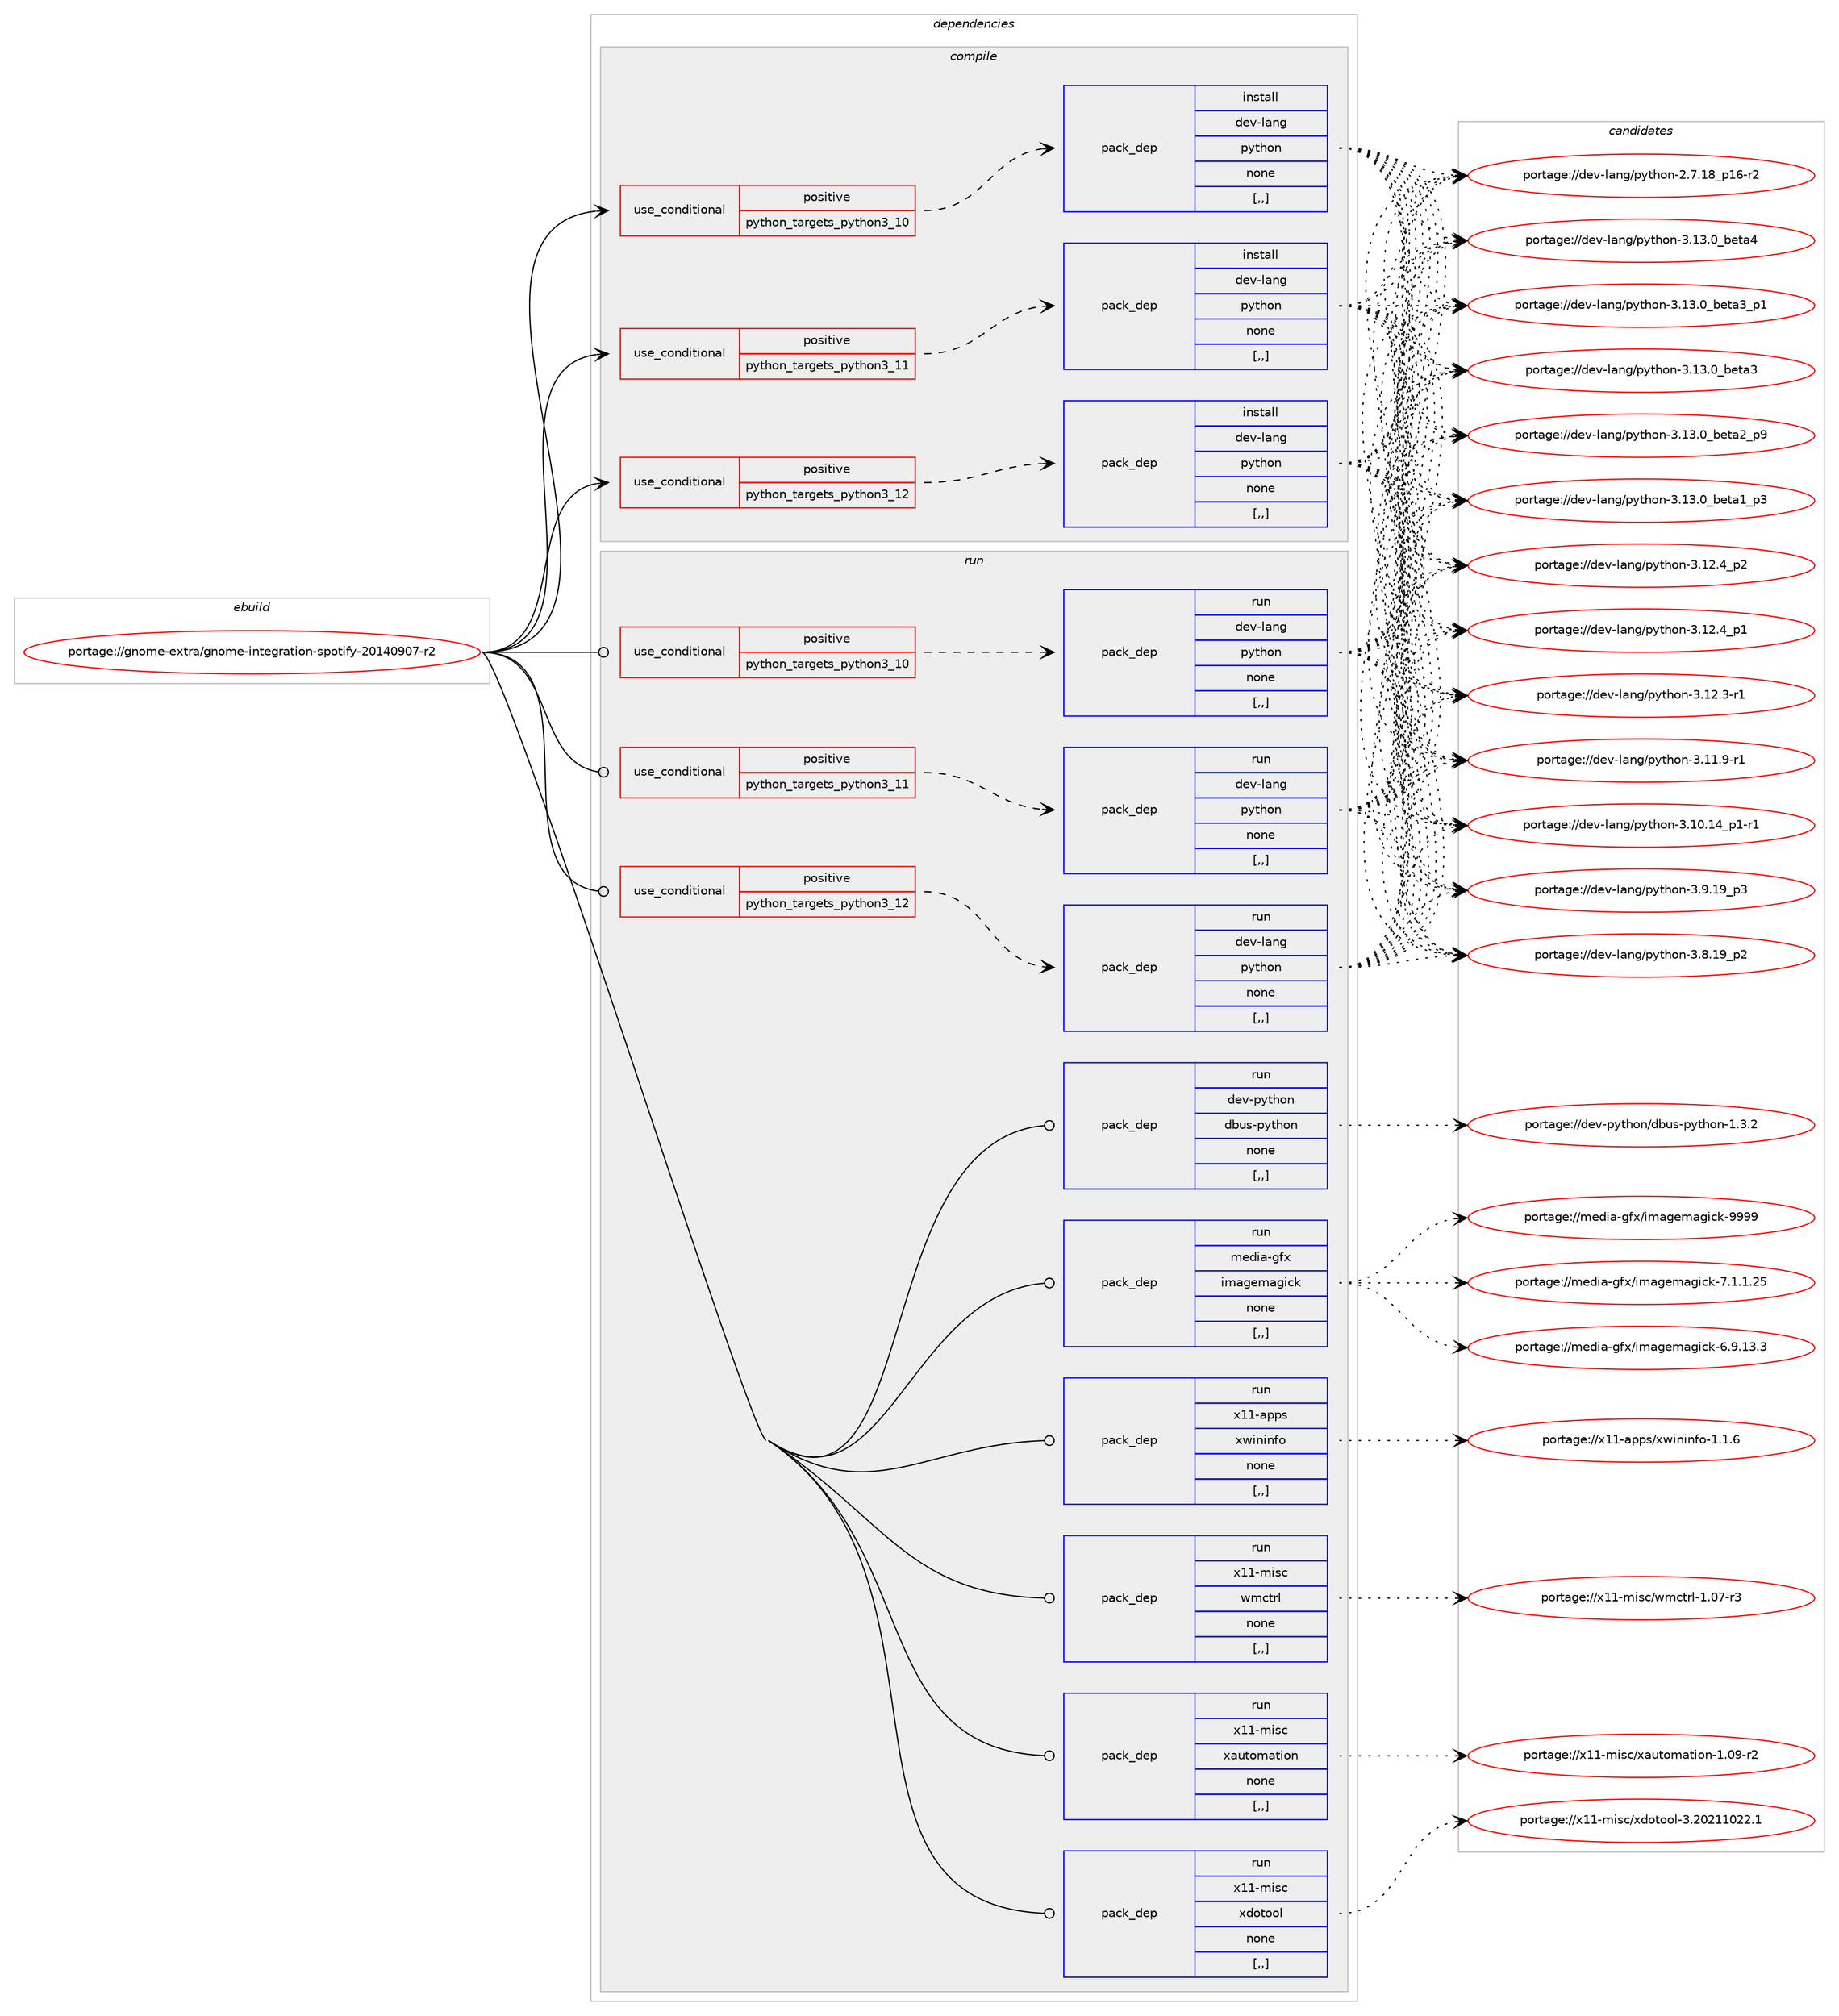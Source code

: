 digraph prolog {

# *************
# Graph options
# *************

newrank=true;
concentrate=true;
compound=true;
graph [rankdir=LR,fontname=Helvetica,fontsize=10,ranksep=1.5];#, ranksep=2.5, nodesep=0.2];
edge  [arrowhead=vee];
node  [fontname=Helvetica,fontsize=10];

# **********
# The ebuild
# **********

subgraph cluster_leftcol {
color=gray;
label=<<i>ebuild</i>>;
id [label="portage://gnome-extra/gnome-integration-spotify-20140907-r2", color=red, width=4, href="../gnome-extra/gnome-integration-spotify-20140907-r2.svg"];
}

# ****************
# The dependencies
# ****************

subgraph cluster_midcol {
color=gray;
label=<<i>dependencies</i>>;
subgraph cluster_compile {
fillcolor="#eeeeee";
style=filled;
label=<<i>compile</i>>;
subgraph cond65738 {
dependency240032 [label=<<TABLE BORDER="0" CELLBORDER="1" CELLSPACING="0" CELLPADDING="4"><TR><TD ROWSPAN="3" CELLPADDING="10">use_conditional</TD></TR><TR><TD>positive</TD></TR><TR><TD>python_targets_python3_10</TD></TR></TABLE>>, shape=none, color=red];
subgraph pack172758 {
dependency240033 [label=<<TABLE BORDER="0" CELLBORDER="1" CELLSPACING="0" CELLPADDING="4" WIDTH="220"><TR><TD ROWSPAN="6" CELLPADDING="30">pack_dep</TD></TR><TR><TD WIDTH="110">install</TD></TR><TR><TD>dev-lang</TD></TR><TR><TD>python</TD></TR><TR><TD>none</TD></TR><TR><TD>[,,]</TD></TR></TABLE>>, shape=none, color=blue];
}
dependency240032:e -> dependency240033:w [weight=20,style="dashed",arrowhead="vee"];
}
id:e -> dependency240032:w [weight=20,style="solid",arrowhead="vee"];
subgraph cond65739 {
dependency240034 [label=<<TABLE BORDER="0" CELLBORDER="1" CELLSPACING="0" CELLPADDING="4"><TR><TD ROWSPAN="3" CELLPADDING="10">use_conditional</TD></TR><TR><TD>positive</TD></TR><TR><TD>python_targets_python3_11</TD></TR></TABLE>>, shape=none, color=red];
subgraph pack172759 {
dependency240035 [label=<<TABLE BORDER="0" CELLBORDER="1" CELLSPACING="0" CELLPADDING="4" WIDTH="220"><TR><TD ROWSPAN="6" CELLPADDING="30">pack_dep</TD></TR><TR><TD WIDTH="110">install</TD></TR><TR><TD>dev-lang</TD></TR><TR><TD>python</TD></TR><TR><TD>none</TD></TR><TR><TD>[,,]</TD></TR></TABLE>>, shape=none, color=blue];
}
dependency240034:e -> dependency240035:w [weight=20,style="dashed",arrowhead="vee"];
}
id:e -> dependency240034:w [weight=20,style="solid",arrowhead="vee"];
subgraph cond65740 {
dependency240036 [label=<<TABLE BORDER="0" CELLBORDER="1" CELLSPACING="0" CELLPADDING="4"><TR><TD ROWSPAN="3" CELLPADDING="10">use_conditional</TD></TR><TR><TD>positive</TD></TR><TR><TD>python_targets_python3_12</TD></TR></TABLE>>, shape=none, color=red];
subgraph pack172760 {
dependency240037 [label=<<TABLE BORDER="0" CELLBORDER="1" CELLSPACING="0" CELLPADDING="4" WIDTH="220"><TR><TD ROWSPAN="6" CELLPADDING="30">pack_dep</TD></TR><TR><TD WIDTH="110">install</TD></TR><TR><TD>dev-lang</TD></TR><TR><TD>python</TD></TR><TR><TD>none</TD></TR><TR><TD>[,,]</TD></TR></TABLE>>, shape=none, color=blue];
}
dependency240036:e -> dependency240037:w [weight=20,style="dashed",arrowhead="vee"];
}
id:e -> dependency240036:w [weight=20,style="solid",arrowhead="vee"];
}
subgraph cluster_compileandrun {
fillcolor="#eeeeee";
style=filled;
label=<<i>compile and run</i>>;
}
subgraph cluster_run {
fillcolor="#eeeeee";
style=filled;
label=<<i>run</i>>;
subgraph cond65741 {
dependency240038 [label=<<TABLE BORDER="0" CELLBORDER="1" CELLSPACING="0" CELLPADDING="4"><TR><TD ROWSPAN="3" CELLPADDING="10">use_conditional</TD></TR><TR><TD>positive</TD></TR><TR><TD>python_targets_python3_10</TD></TR></TABLE>>, shape=none, color=red];
subgraph pack172761 {
dependency240039 [label=<<TABLE BORDER="0" CELLBORDER="1" CELLSPACING="0" CELLPADDING="4" WIDTH="220"><TR><TD ROWSPAN="6" CELLPADDING="30">pack_dep</TD></TR><TR><TD WIDTH="110">run</TD></TR><TR><TD>dev-lang</TD></TR><TR><TD>python</TD></TR><TR><TD>none</TD></TR><TR><TD>[,,]</TD></TR></TABLE>>, shape=none, color=blue];
}
dependency240038:e -> dependency240039:w [weight=20,style="dashed",arrowhead="vee"];
}
id:e -> dependency240038:w [weight=20,style="solid",arrowhead="odot"];
subgraph cond65742 {
dependency240040 [label=<<TABLE BORDER="0" CELLBORDER="1" CELLSPACING="0" CELLPADDING="4"><TR><TD ROWSPAN="3" CELLPADDING="10">use_conditional</TD></TR><TR><TD>positive</TD></TR><TR><TD>python_targets_python3_11</TD></TR></TABLE>>, shape=none, color=red];
subgraph pack172762 {
dependency240041 [label=<<TABLE BORDER="0" CELLBORDER="1" CELLSPACING="0" CELLPADDING="4" WIDTH="220"><TR><TD ROWSPAN="6" CELLPADDING="30">pack_dep</TD></TR><TR><TD WIDTH="110">run</TD></TR><TR><TD>dev-lang</TD></TR><TR><TD>python</TD></TR><TR><TD>none</TD></TR><TR><TD>[,,]</TD></TR></TABLE>>, shape=none, color=blue];
}
dependency240040:e -> dependency240041:w [weight=20,style="dashed",arrowhead="vee"];
}
id:e -> dependency240040:w [weight=20,style="solid",arrowhead="odot"];
subgraph cond65743 {
dependency240042 [label=<<TABLE BORDER="0" CELLBORDER="1" CELLSPACING="0" CELLPADDING="4"><TR><TD ROWSPAN="3" CELLPADDING="10">use_conditional</TD></TR><TR><TD>positive</TD></TR><TR><TD>python_targets_python3_12</TD></TR></TABLE>>, shape=none, color=red];
subgraph pack172763 {
dependency240043 [label=<<TABLE BORDER="0" CELLBORDER="1" CELLSPACING="0" CELLPADDING="4" WIDTH="220"><TR><TD ROWSPAN="6" CELLPADDING="30">pack_dep</TD></TR><TR><TD WIDTH="110">run</TD></TR><TR><TD>dev-lang</TD></TR><TR><TD>python</TD></TR><TR><TD>none</TD></TR><TR><TD>[,,]</TD></TR></TABLE>>, shape=none, color=blue];
}
dependency240042:e -> dependency240043:w [weight=20,style="dashed",arrowhead="vee"];
}
id:e -> dependency240042:w [weight=20,style="solid",arrowhead="odot"];
subgraph pack172764 {
dependency240044 [label=<<TABLE BORDER="0" CELLBORDER="1" CELLSPACING="0" CELLPADDING="4" WIDTH="220"><TR><TD ROWSPAN="6" CELLPADDING="30">pack_dep</TD></TR><TR><TD WIDTH="110">run</TD></TR><TR><TD>dev-python</TD></TR><TR><TD>dbus-python</TD></TR><TR><TD>none</TD></TR><TR><TD>[,,]</TD></TR></TABLE>>, shape=none, color=blue];
}
id:e -> dependency240044:w [weight=20,style="solid",arrowhead="odot"];
subgraph pack172765 {
dependency240045 [label=<<TABLE BORDER="0" CELLBORDER="1" CELLSPACING="0" CELLPADDING="4" WIDTH="220"><TR><TD ROWSPAN="6" CELLPADDING="30">pack_dep</TD></TR><TR><TD WIDTH="110">run</TD></TR><TR><TD>media-gfx</TD></TR><TR><TD>imagemagick</TD></TR><TR><TD>none</TD></TR><TR><TD>[,,]</TD></TR></TABLE>>, shape=none, color=blue];
}
id:e -> dependency240045:w [weight=20,style="solid",arrowhead="odot"];
subgraph pack172766 {
dependency240046 [label=<<TABLE BORDER="0" CELLBORDER="1" CELLSPACING="0" CELLPADDING="4" WIDTH="220"><TR><TD ROWSPAN="6" CELLPADDING="30">pack_dep</TD></TR><TR><TD WIDTH="110">run</TD></TR><TR><TD>x11-apps</TD></TR><TR><TD>xwininfo</TD></TR><TR><TD>none</TD></TR><TR><TD>[,,]</TD></TR></TABLE>>, shape=none, color=blue];
}
id:e -> dependency240046:w [weight=20,style="solid",arrowhead="odot"];
subgraph pack172767 {
dependency240047 [label=<<TABLE BORDER="0" CELLBORDER="1" CELLSPACING="0" CELLPADDING="4" WIDTH="220"><TR><TD ROWSPAN="6" CELLPADDING="30">pack_dep</TD></TR><TR><TD WIDTH="110">run</TD></TR><TR><TD>x11-misc</TD></TR><TR><TD>wmctrl</TD></TR><TR><TD>none</TD></TR><TR><TD>[,,]</TD></TR></TABLE>>, shape=none, color=blue];
}
id:e -> dependency240047:w [weight=20,style="solid",arrowhead="odot"];
subgraph pack172768 {
dependency240048 [label=<<TABLE BORDER="0" CELLBORDER="1" CELLSPACING="0" CELLPADDING="4" WIDTH="220"><TR><TD ROWSPAN="6" CELLPADDING="30">pack_dep</TD></TR><TR><TD WIDTH="110">run</TD></TR><TR><TD>x11-misc</TD></TR><TR><TD>xautomation</TD></TR><TR><TD>none</TD></TR><TR><TD>[,,]</TD></TR></TABLE>>, shape=none, color=blue];
}
id:e -> dependency240048:w [weight=20,style="solid",arrowhead="odot"];
subgraph pack172769 {
dependency240049 [label=<<TABLE BORDER="0" CELLBORDER="1" CELLSPACING="0" CELLPADDING="4" WIDTH="220"><TR><TD ROWSPAN="6" CELLPADDING="30">pack_dep</TD></TR><TR><TD WIDTH="110">run</TD></TR><TR><TD>x11-misc</TD></TR><TR><TD>xdotool</TD></TR><TR><TD>none</TD></TR><TR><TD>[,,]</TD></TR></TABLE>>, shape=none, color=blue];
}
id:e -> dependency240049:w [weight=20,style="solid",arrowhead="odot"];
}
}

# **************
# The candidates
# **************

subgraph cluster_choices {
rank=same;
color=gray;
label=<<i>candidates</i>>;

subgraph choice172758 {
color=black;
nodesep=1;
choice1001011184510897110103471121211161041111104551464951464895981011169752 [label="portage://dev-lang/python-3.13.0_beta4", color=red, width=4,href="../dev-lang/python-3.13.0_beta4.svg"];
choice10010111845108971101034711212111610411111045514649514648959810111697519511249 [label="portage://dev-lang/python-3.13.0_beta3_p1", color=red, width=4,href="../dev-lang/python-3.13.0_beta3_p1.svg"];
choice1001011184510897110103471121211161041111104551464951464895981011169751 [label="portage://dev-lang/python-3.13.0_beta3", color=red, width=4,href="../dev-lang/python-3.13.0_beta3.svg"];
choice10010111845108971101034711212111610411111045514649514648959810111697509511257 [label="portage://dev-lang/python-3.13.0_beta2_p9", color=red, width=4,href="../dev-lang/python-3.13.0_beta2_p9.svg"];
choice10010111845108971101034711212111610411111045514649514648959810111697499511251 [label="portage://dev-lang/python-3.13.0_beta1_p3", color=red, width=4,href="../dev-lang/python-3.13.0_beta1_p3.svg"];
choice100101118451089711010347112121116104111110455146495046529511250 [label="portage://dev-lang/python-3.12.4_p2", color=red, width=4,href="../dev-lang/python-3.12.4_p2.svg"];
choice100101118451089711010347112121116104111110455146495046529511249 [label="portage://dev-lang/python-3.12.4_p1", color=red, width=4,href="../dev-lang/python-3.12.4_p1.svg"];
choice100101118451089711010347112121116104111110455146495046514511449 [label="portage://dev-lang/python-3.12.3-r1", color=red, width=4,href="../dev-lang/python-3.12.3-r1.svg"];
choice100101118451089711010347112121116104111110455146494946574511449 [label="portage://dev-lang/python-3.11.9-r1", color=red, width=4,href="../dev-lang/python-3.11.9-r1.svg"];
choice100101118451089711010347112121116104111110455146494846495295112494511449 [label="portage://dev-lang/python-3.10.14_p1-r1", color=red, width=4,href="../dev-lang/python-3.10.14_p1-r1.svg"];
choice100101118451089711010347112121116104111110455146574649579511251 [label="portage://dev-lang/python-3.9.19_p3", color=red, width=4,href="../dev-lang/python-3.9.19_p3.svg"];
choice100101118451089711010347112121116104111110455146564649579511250 [label="portage://dev-lang/python-3.8.19_p2", color=red, width=4,href="../dev-lang/python-3.8.19_p2.svg"];
choice100101118451089711010347112121116104111110455046554649569511249544511450 [label="portage://dev-lang/python-2.7.18_p16-r2", color=red, width=4,href="../dev-lang/python-2.7.18_p16-r2.svg"];
dependency240033:e -> choice1001011184510897110103471121211161041111104551464951464895981011169752:w [style=dotted,weight="100"];
dependency240033:e -> choice10010111845108971101034711212111610411111045514649514648959810111697519511249:w [style=dotted,weight="100"];
dependency240033:e -> choice1001011184510897110103471121211161041111104551464951464895981011169751:w [style=dotted,weight="100"];
dependency240033:e -> choice10010111845108971101034711212111610411111045514649514648959810111697509511257:w [style=dotted,weight="100"];
dependency240033:e -> choice10010111845108971101034711212111610411111045514649514648959810111697499511251:w [style=dotted,weight="100"];
dependency240033:e -> choice100101118451089711010347112121116104111110455146495046529511250:w [style=dotted,weight="100"];
dependency240033:e -> choice100101118451089711010347112121116104111110455146495046529511249:w [style=dotted,weight="100"];
dependency240033:e -> choice100101118451089711010347112121116104111110455146495046514511449:w [style=dotted,weight="100"];
dependency240033:e -> choice100101118451089711010347112121116104111110455146494946574511449:w [style=dotted,weight="100"];
dependency240033:e -> choice100101118451089711010347112121116104111110455146494846495295112494511449:w [style=dotted,weight="100"];
dependency240033:e -> choice100101118451089711010347112121116104111110455146574649579511251:w [style=dotted,weight="100"];
dependency240033:e -> choice100101118451089711010347112121116104111110455146564649579511250:w [style=dotted,weight="100"];
dependency240033:e -> choice100101118451089711010347112121116104111110455046554649569511249544511450:w [style=dotted,weight="100"];
}
subgraph choice172759 {
color=black;
nodesep=1;
choice1001011184510897110103471121211161041111104551464951464895981011169752 [label="portage://dev-lang/python-3.13.0_beta4", color=red, width=4,href="../dev-lang/python-3.13.0_beta4.svg"];
choice10010111845108971101034711212111610411111045514649514648959810111697519511249 [label="portage://dev-lang/python-3.13.0_beta3_p1", color=red, width=4,href="../dev-lang/python-3.13.0_beta3_p1.svg"];
choice1001011184510897110103471121211161041111104551464951464895981011169751 [label="portage://dev-lang/python-3.13.0_beta3", color=red, width=4,href="../dev-lang/python-3.13.0_beta3.svg"];
choice10010111845108971101034711212111610411111045514649514648959810111697509511257 [label="portage://dev-lang/python-3.13.0_beta2_p9", color=red, width=4,href="../dev-lang/python-3.13.0_beta2_p9.svg"];
choice10010111845108971101034711212111610411111045514649514648959810111697499511251 [label="portage://dev-lang/python-3.13.0_beta1_p3", color=red, width=4,href="../dev-lang/python-3.13.0_beta1_p3.svg"];
choice100101118451089711010347112121116104111110455146495046529511250 [label="portage://dev-lang/python-3.12.4_p2", color=red, width=4,href="../dev-lang/python-3.12.4_p2.svg"];
choice100101118451089711010347112121116104111110455146495046529511249 [label="portage://dev-lang/python-3.12.4_p1", color=red, width=4,href="../dev-lang/python-3.12.4_p1.svg"];
choice100101118451089711010347112121116104111110455146495046514511449 [label="portage://dev-lang/python-3.12.3-r1", color=red, width=4,href="../dev-lang/python-3.12.3-r1.svg"];
choice100101118451089711010347112121116104111110455146494946574511449 [label="portage://dev-lang/python-3.11.9-r1", color=red, width=4,href="../dev-lang/python-3.11.9-r1.svg"];
choice100101118451089711010347112121116104111110455146494846495295112494511449 [label="portage://dev-lang/python-3.10.14_p1-r1", color=red, width=4,href="../dev-lang/python-3.10.14_p1-r1.svg"];
choice100101118451089711010347112121116104111110455146574649579511251 [label="portage://dev-lang/python-3.9.19_p3", color=red, width=4,href="../dev-lang/python-3.9.19_p3.svg"];
choice100101118451089711010347112121116104111110455146564649579511250 [label="portage://dev-lang/python-3.8.19_p2", color=red, width=4,href="../dev-lang/python-3.8.19_p2.svg"];
choice100101118451089711010347112121116104111110455046554649569511249544511450 [label="portage://dev-lang/python-2.7.18_p16-r2", color=red, width=4,href="../dev-lang/python-2.7.18_p16-r2.svg"];
dependency240035:e -> choice1001011184510897110103471121211161041111104551464951464895981011169752:w [style=dotted,weight="100"];
dependency240035:e -> choice10010111845108971101034711212111610411111045514649514648959810111697519511249:w [style=dotted,weight="100"];
dependency240035:e -> choice1001011184510897110103471121211161041111104551464951464895981011169751:w [style=dotted,weight="100"];
dependency240035:e -> choice10010111845108971101034711212111610411111045514649514648959810111697509511257:w [style=dotted,weight="100"];
dependency240035:e -> choice10010111845108971101034711212111610411111045514649514648959810111697499511251:w [style=dotted,weight="100"];
dependency240035:e -> choice100101118451089711010347112121116104111110455146495046529511250:w [style=dotted,weight="100"];
dependency240035:e -> choice100101118451089711010347112121116104111110455146495046529511249:w [style=dotted,weight="100"];
dependency240035:e -> choice100101118451089711010347112121116104111110455146495046514511449:w [style=dotted,weight="100"];
dependency240035:e -> choice100101118451089711010347112121116104111110455146494946574511449:w [style=dotted,weight="100"];
dependency240035:e -> choice100101118451089711010347112121116104111110455146494846495295112494511449:w [style=dotted,weight="100"];
dependency240035:e -> choice100101118451089711010347112121116104111110455146574649579511251:w [style=dotted,weight="100"];
dependency240035:e -> choice100101118451089711010347112121116104111110455146564649579511250:w [style=dotted,weight="100"];
dependency240035:e -> choice100101118451089711010347112121116104111110455046554649569511249544511450:w [style=dotted,weight="100"];
}
subgraph choice172760 {
color=black;
nodesep=1;
choice1001011184510897110103471121211161041111104551464951464895981011169752 [label="portage://dev-lang/python-3.13.0_beta4", color=red, width=4,href="../dev-lang/python-3.13.0_beta4.svg"];
choice10010111845108971101034711212111610411111045514649514648959810111697519511249 [label="portage://dev-lang/python-3.13.0_beta3_p1", color=red, width=4,href="../dev-lang/python-3.13.0_beta3_p1.svg"];
choice1001011184510897110103471121211161041111104551464951464895981011169751 [label="portage://dev-lang/python-3.13.0_beta3", color=red, width=4,href="../dev-lang/python-3.13.0_beta3.svg"];
choice10010111845108971101034711212111610411111045514649514648959810111697509511257 [label="portage://dev-lang/python-3.13.0_beta2_p9", color=red, width=4,href="../dev-lang/python-3.13.0_beta2_p9.svg"];
choice10010111845108971101034711212111610411111045514649514648959810111697499511251 [label="portage://dev-lang/python-3.13.0_beta1_p3", color=red, width=4,href="../dev-lang/python-3.13.0_beta1_p3.svg"];
choice100101118451089711010347112121116104111110455146495046529511250 [label="portage://dev-lang/python-3.12.4_p2", color=red, width=4,href="../dev-lang/python-3.12.4_p2.svg"];
choice100101118451089711010347112121116104111110455146495046529511249 [label="portage://dev-lang/python-3.12.4_p1", color=red, width=4,href="../dev-lang/python-3.12.4_p1.svg"];
choice100101118451089711010347112121116104111110455146495046514511449 [label="portage://dev-lang/python-3.12.3-r1", color=red, width=4,href="../dev-lang/python-3.12.3-r1.svg"];
choice100101118451089711010347112121116104111110455146494946574511449 [label="portage://dev-lang/python-3.11.9-r1", color=red, width=4,href="../dev-lang/python-3.11.9-r1.svg"];
choice100101118451089711010347112121116104111110455146494846495295112494511449 [label="portage://dev-lang/python-3.10.14_p1-r1", color=red, width=4,href="../dev-lang/python-3.10.14_p1-r1.svg"];
choice100101118451089711010347112121116104111110455146574649579511251 [label="portage://dev-lang/python-3.9.19_p3", color=red, width=4,href="../dev-lang/python-3.9.19_p3.svg"];
choice100101118451089711010347112121116104111110455146564649579511250 [label="portage://dev-lang/python-3.8.19_p2", color=red, width=4,href="../dev-lang/python-3.8.19_p2.svg"];
choice100101118451089711010347112121116104111110455046554649569511249544511450 [label="portage://dev-lang/python-2.7.18_p16-r2", color=red, width=4,href="../dev-lang/python-2.7.18_p16-r2.svg"];
dependency240037:e -> choice1001011184510897110103471121211161041111104551464951464895981011169752:w [style=dotted,weight="100"];
dependency240037:e -> choice10010111845108971101034711212111610411111045514649514648959810111697519511249:w [style=dotted,weight="100"];
dependency240037:e -> choice1001011184510897110103471121211161041111104551464951464895981011169751:w [style=dotted,weight="100"];
dependency240037:e -> choice10010111845108971101034711212111610411111045514649514648959810111697509511257:w [style=dotted,weight="100"];
dependency240037:e -> choice10010111845108971101034711212111610411111045514649514648959810111697499511251:w [style=dotted,weight="100"];
dependency240037:e -> choice100101118451089711010347112121116104111110455146495046529511250:w [style=dotted,weight="100"];
dependency240037:e -> choice100101118451089711010347112121116104111110455146495046529511249:w [style=dotted,weight="100"];
dependency240037:e -> choice100101118451089711010347112121116104111110455146495046514511449:w [style=dotted,weight="100"];
dependency240037:e -> choice100101118451089711010347112121116104111110455146494946574511449:w [style=dotted,weight="100"];
dependency240037:e -> choice100101118451089711010347112121116104111110455146494846495295112494511449:w [style=dotted,weight="100"];
dependency240037:e -> choice100101118451089711010347112121116104111110455146574649579511251:w [style=dotted,weight="100"];
dependency240037:e -> choice100101118451089711010347112121116104111110455146564649579511250:w [style=dotted,weight="100"];
dependency240037:e -> choice100101118451089711010347112121116104111110455046554649569511249544511450:w [style=dotted,weight="100"];
}
subgraph choice172761 {
color=black;
nodesep=1;
choice1001011184510897110103471121211161041111104551464951464895981011169752 [label="portage://dev-lang/python-3.13.0_beta4", color=red, width=4,href="../dev-lang/python-3.13.0_beta4.svg"];
choice10010111845108971101034711212111610411111045514649514648959810111697519511249 [label="portage://dev-lang/python-3.13.0_beta3_p1", color=red, width=4,href="../dev-lang/python-3.13.0_beta3_p1.svg"];
choice1001011184510897110103471121211161041111104551464951464895981011169751 [label="portage://dev-lang/python-3.13.0_beta3", color=red, width=4,href="../dev-lang/python-3.13.0_beta3.svg"];
choice10010111845108971101034711212111610411111045514649514648959810111697509511257 [label="portage://dev-lang/python-3.13.0_beta2_p9", color=red, width=4,href="../dev-lang/python-3.13.0_beta2_p9.svg"];
choice10010111845108971101034711212111610411111045514649514648959810111697499511251 [label="portage://dev-lang/python-3.13.0_beta1_p3", color=red, width=4,href="../dev-lang/python-3.13.0_beta1_p3.svg"];
choice100101118451089711010347112121116104111110455146495046529511250 [label="portage://dev-lang/python-3.12.4_p2", color=red, width=4,href="../dev-lang/python-3.12.4_p2.svg"];
choice100101118451089711010347112121116104111110455146495046529511249 [label="portage://dev-lang/python-3.12.4_p1", color=red, width=4,href="../dev-lang/python-3.12.4_p1.svg"];
choice100101118451089711010347112121116104111110455146495046514511449 [label="portage://dev-lang/python-3.12.3-r1", color=red, width=4,href="../dev-lang/python-3.12.3-r1.svg"];
choice100101118451089711010347112121116104111110455146494946574511449 [label="portage://dev-lang/python-3.11.9-r1", color=red, width=4,href="../dev-lang/python-3.11.9-r1.svg"];
choice100101118451089711010347112121116104111110455146494846495295112494511449 [label="portage://dev-lang/python-3.10.14_p1-r1", color=red, width=4,href="../dev-lang/python-3.10.14_p1-r1.svg"];
choice100101118451089711010347112121116104111110455146574649579511251 [label="portage://dev-lang/python-3.9.19_p3", color=red, width=4,href="../dev-lang/python-3.9.19_p3.svg"];
choice100101118451089711010347112121116104111110455146564649579511250 [label="portage://dev-lang/python-3.8.19_p2", color=red, width=4,href="../dev-lang/python-3.8.19_p2.svg"];
choice100101118451089711010347112121116104111110455046554649569511249544511450 [label="portage://dev-lang/python-2.7.18_p16-r2", color=red, width=4,href="../dev-lang/python-2.7.18_p16-r2.svg"];
dependency240039:e -> choice1001011184510897110103471121211161041111104551464951464895981011169752:w [style=dotted,weight="100"];
dependency240039:e -> choice10010111845108971101034711212111610411111045514649514648959810111697519511249:w [style=dotted,weight="100"];
dependency240039:e -> choice1001011184510897110103471121211161041111104551464951464895981011169751:w [style=dotted,weight="100"];
dependency240039:e -> choice10010111845108971101034711212111610411111045514649514648959810111697509511257:w [style=dotted,weight="100"];
dependency240039:e -> choice10010111845108971101034711212111610411111045514649514648959810111697499511251:w [style=dotted,weight="100"];
dependency240039:e -> choice100101118451089711010347112121116104111110455146495046529511250:w [style=dotted,weight="100"];
dependency240039:e -> choice100101118451089711010347112121116104111110455146495046529511249:w [style=dotted,weight="100"];
dependency240039:e -> choice100101118451089711010347112121116104111110455146495046514511449:w [style=dotted,weight="100"];
dependency240039:e -> choice100101118451089711010347112121116104111110455146494946574511449:w [style=dotted,weight="100"];
dependency240039:e -> choice100101118451089711010347112121116104111110455146494846495295112494511449:w [style=dotted,weight="100"];
dependency240039:e -> choice100101118451089711010347112121116104111110455146574649579511251:w [style=dotted,weight="100"];
dependency240039:e -> choice100101118451089711010347112121116104111110455146564649579511250:w [style=dotted,weight="100"];
dependency240039:e -> choice100101118451089711010347112121116104111110455046554649569511249544511450:w [style=dotted,weight="100"];
}
subgraph choice172762 {
color=black;
nodesep=1;
choice1001011184510897110103471121211161041111104551464951464895981011169752 [label="portage://dev-lang/python-3.13.0_beta4", color=red, width=4,href="../dev-lang/python-3.13.0_beta4.svg"];
choice10010111845108971101034711212111610411111045514649514648959810111697519511249 [label="portage://dev-lang/python-3.13.0_beta3_p1", color=red, width=4,href="../dev-lang/python-3.13.0_beta3_p1.svg"];
choice1001011184510897110103471121211161041111104551464951464895981011169751 [label="portage://dev-lang/python-3.13.0_beta3", color=red, width=4,href="../dev-lang/python-3.13.0_beta3.svg"];
choice10010111845108971101034711212111610411111045514649514648959810111697509511257 [label="portage://dev-lang/python-3.13.0_beta2_p9", color=red, width=4,href="../dev-lang/python-3.13.0_beta2_p9.svg"];
choice10010111845108971101034711212111610411111045514649514648959810111697499511251 [label="portage://dev-lang/python-3.13.0_beta1_p3", color=red, width=4,href="../dev-lang/python-3.13.0_beta1_p3.svg"];
choice100101118451089711010347112121116104111110455146495046529511250 [label="portage://dev-lang/python-3.12.4_p2", color=red, width=4,href="../dev-lang/python-3.12.4_p2.svg"];
choice100101118451089711010347112121116104111110455146495046529511249 [label="portage://dev-lang/python-3.12.4_p1", color=red, width=4,href="../dev-lang/python-3.12.4_p1.svg"];
choice100101118451089711010347112121116104111110455146495046514511449 [label="portage://dev-lang/python-3.12.3-r1", color=red, width=4,href="../dev-lang/python-3.12.3-r1.svg"];
choice100101118451089711010347112121116104111110455146494946574511449 [label="portage://dev-lang/python-3.11.9-r1", color=red, width=4,href="../dev-lang/python-3.11.9-r1.svg"];
choice100101118451089711010347112121116104111110455146494846495295112494511449 [label="portage://dev-lang/python-3.10.14_p1-r1", color=red, width=4,href="../dev-lang/python-3.10.14_p1-r1.svg"];
choice100101118451089711010347112121116104111110455146574649579511251 [label="portage://dev-lang/python-3.9.19_p3", color=red, width=4,href="../dev-lang/python-3.9.19_p3.svg"];
choice100101118451089711010347112121116104111110455146564649579511250 [label="portage://dev-lang/python-3.8.19_p2", color=red, width=4,href="../dev-lang/python-3.8.19_p2.svg"];
choice100101118451089711010347112121116104111110455046554649569511249544511450 [label="portage://dev-lang/python-2.7.18_p16-r2", color=red, width=4,href="../dev-lang/python-2.7.18_p16-r2.svg"];
dependency240041:e -> choice1001011184510897110103471121211161041111104551464951464895981011169752:w [style=dotted,weight="100"];
dependency240041:e -> choice10010111845108971101034711212111610411111045514649514648959810111697519511249:w [style=dotted,weight="100"];
dependency240041:e -> choice1001011184510897110103471121211161041111104551464951464895981011169751:w [style=dotted,weight="100"];
dependency240041:e -> choice10010111845108971101034711212111610411111045514649514648959810111697509511257:w [style=dotted,weight="100"];
dependency240041:e -> choice10010111845108971101034711212111610411111045514649514648959810111697499511251:w [style=dotted,weight="100"];
dependency240041:e -> choice100101118451089711010347112121116104111110455146495046529511250:w [style=dotted,weight="100"];
dependency240041:e -> choice100101118451089711010347112121116104111110455146495046529511249:w [style=dotted,weight="100"];
dependency240041:e -> choice100101118451089711010347112121116104111110455146495046514511449:w [style=dotted,weight="100"];
dependency240041:e -> choice100101118451089711010347112121116104111110455146494946574511449:w [style=dotted,weight="100"];
dependency240041:e -> choice100101118451089711010347112121116104111110455146494846495295112494511449:w [style=dotted,weight="100"];
dependency240041:e -> choice100101118451089711010347112121116104111110455146574649579511251:w [style=dotted,weight="100"];
dependency240041:e -> choice100101118451089711010347112121116104111110455146564649579511250:w [style=dotted,weight="100"];
dependency240041:e -> choice100101118451089711010347112121116104111110455046554649569511249544511450:w [style=dotted,weight="100"];
}
subgraph choice172763 {
color=black;
nodesep=1;
choice1001011184510897110103471121211161041111104551464951464895981011169752 [label="portage://dev-lang/python-3.13.0_beta4", color=red, width=4,href="../dev-lang/python-3.13.0_beta4.svg"];
choice10010111845108971101034711212111610411111045514649514648959810111697519511249 [label="portage://dev-lang/python-3.13.0_beta3_p1", color=red, width=4,href="../dev-lang/python-3.13.0_beta3_p1.svg"];
choice1001011184510897110103471121211161041111104551464951464895981011169751 [label="portage://dev-lang/python-3.13.0_beta3", color=red, width=4,href="../dev-lang/python-3.13.0_beta3.svg"];
choice10010111845108971101034711212111610411111045514649514648959810111697509511257 [label="portage://dev-lang/python-3.13.0_beta2_p9", color=red, width=4,href="../dev-lang/python-3.13.0_beta2_p9.svg"];
choice10010111845108971101034711212111610411111045514649514648959810111697499511251 [label="portage://dev-lang/python-3.13.0_beta1_p3", color=red, width=4,href="../dev-lang/python-3.13.0_beta1_p3.svg"];
choice100101118451089711010347112121116104111110455146495046529511250 [label="portage://dev-lang/python-3.12.4_p2", color=red, width=4,href="../dev-lang/python-3.12.4_p2.svg"];
choice100101118451089711010347112121116104111110455146495046529511249 [label="portage://dev-lang/python-3.12.4_p1", color=red, width=4,href="../dev-lang/python-3.12.4_p1.svg"];
choice100101118451089711010347112121116104111110455146495046514511449 [label="portage://dev-lang/python-3.12.3-r1", color=red, width=4,href="../dev-lang/python-3.12.3-r1.svg"];
choice100101118451089711010347112121116104111110455146494946574511449 [label="portage://dev-lang/python-3.11.9-r1", color=red, width=4,href="../dev-lang/python-3.11.9-r1.svg"];
choice100101118451089711010347112121116104111110455146494846495295112494511449 [label="portage://dev-lang/python-3.10.14_p1-r1", color=red, width=4,href="../dev-lang/python-3.10.14_p1-r1.svg"];
choice100101118451089711010347112121116104111110455146574649579511251 [label="portage://dev-lang/python-3.9.19_p3", color=red, width=4,href="../dev-lang/python-3.9.19_p3.svg"];
choice100101118451089711010347112121116104111110455146564649579511250 [label="portage://dev-lang/python-3.8.19_p2", color=red, width=4,href="../dev-lang/python-3.8.19_p2.svg"];
choice100101118451089711010347112121116104111110455046554649569511249544511450 [label="portage://dev-lang/python-2.7.18_p16-r2", color=red, width=4,href="../dev-lang/python-2.7.18_p16-r2.svg"];
dependency240043:e -> choice1001011184510897110103471121211161041111104551464951464895981011169752:w [style=dotted,weight="100"];
dependency240043:e -> choice10010111845108971101034711212111610411111045514649514648959810111697519511249:w [style=dotted,weight="100"];
dependency240043:e -> choice1001011184510897110103471121211161041111104551464951464895981011169751:w [style=dotted,weight="100"];
dependency240043:e -> choice10010111845108971101034711212111610411111045514649514648959810111697509511257:w [style=dotted,weight="100"];
dependency240043:e -> choice10010111845108971101034711212111610411111045514649514648959810111697499511251:w [style=dotted,weight="100"];
dependency240043:e -> choice100101118451089711010347112121116104111110455146495046529511250:w [style=dotted,weight="100"];
dependency240043:e -> choice100101118451089711010347112121116104111110455146495046529511249:w [style=dotted,weight="100"];
dependency240043:e -> choice100101118451089711010347112121116104111110455146495046514511449:w [style=dotted,weight="100"];
dependency240043:e -> choice100101118451089711010347112121116104111110455146494946574511449:w [style=dotted,weight="100"];
dependency240043:e -> choice100101118451089711010347112121116104111110455146494846495295112494511449:w [style=dotted,weight="100"];
dependency240043:e -> choice100101118451089711010347112121116104111110455146574649579511251:w [style=dotted,weight="100"];
dependency240043:e -> choice100101118451089711010347112121116104111110455146564649579511250:w [style=dotted,weight="100"];
dependency240043:e -> choice100101118451089711010347112121116104111110455046554649569511249544511450:w [style=dotted,weight="100"];
}
subgraph choice172764 {
color=black;
nodesep=1;
choice10010111845112121116104111110471009811711545112121116104111110454946514650 [label="portage://dev-python/dbus-python-1.3.2", color=red, width=4,href="../dev-python/dbus-python-1.3.2.svg"];
dependency240044:e -> choice10010111845112121116104111110471009811711545112121116104111110454946514650:w [style=dotted,weight="100"];
}
subgraph choice172765 {
color=black;
nodesep=1;
choice1091011001059745103102120471051099710310110997103105991074557575757 [label="portage://media-gfx/imagemagick-9999", color=red, width=4,href="../media-gfx/imagemagick-9999.svg"];
choice109101100105974510310212047105109971031011099710310599107455546494649465053 [label="portage://media-gfx/imagemagick-7.1.1.25", color=red, width=4,href="../media-gfx/imagemagick-7.1.1.25.svg"];
choice109101100105974510310212047105109971031011099710310599107455446574649514651 [label="portage://media-gfx/imagemagick-6.9.13.3", color=red, width=4,href="../media-gfx/imagemagick-6.9.13.3.svg"];
dependency240045:e -> choice1091011001059745103102120471051099710310110997103105991074557575757:w [style=dotted,weight="100"];
dependency240045:e -> choice109101100105974510310212047105109971031011099710310599107455546494649465053:w [style=dotted,weight="100"];
dependency240045:e -> choice109101100105974510310212047105109971031011099710310599107455446574649514651:w [style=dotted,weight="100"];
}
subgraph choice172766 {
color=black;
nodesep=1;
choice1204949459711211211547120119105110105110102111454946494654 [label="portage://x11-apps/xwininfo-1.1.6", color=red, width=4,href="../x11-apps/xwininfo-1.1.6.svg"];
dependency240046:e -> choice1204949459711211211547120119105110105110102111454946494654:w [style=dotted,weight="100"];
}
subgraph choice172767 {
color=black;
nodesep=1;
choice12049494510910511599471191099911611410845494648554511451 [label="portage://x11-misc/wmctrl-1.07-r3", color=red, width=4,href="../x11-misc/wmctrl-1.07-r3.svg"];
dependency240047:e -> choice12049494510910511599471191099911611410845494648554511451:w [style=dotted,weight="100"];
}
subgraph choice172768 {
color=black;
nodesep=1;
choice1204949451091051159947120971171161111099711610511111045494648574511450 [label="portage://x11-misc/xautomation-1.09-r2", color=red, width=4,href="../x11-misc/xautomation-1.09-r2.svg"];
dependency240048:e -> choice1204949451091051159947120971171161111099711610511111045494648574511450:w [style=dotted,weight="100"];
}
subgraph choice172769 {
color=black;
nodesep=1;
choice120494945109105115994712010011111611111110845514650485049494850504649 [label="portage://x11-misc/xdotool-3.20211022.1", color=red, width=4,href="../x11-misc/xdotool-3.20211022.1.svg"];
dependency240049:e -> choice120494945109105115994712010011111611111110845514650485049494850504649:w [style=dotted,weight="100"];
}
}

}

